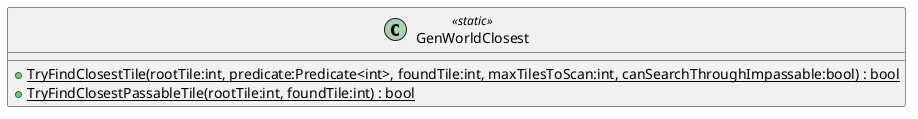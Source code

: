 @startuml
class GenWorldClosest <<static>> {
    + {static} TryFindClosestTile(rootTile:int, predicate:Predicate<int>, foundTile:int, maxTilesToScan:int, canSearchThroughImpassable:bool) : bool
    + {static} TryFindClosestPassableTile(rootTile:int, foundTile:int) : bool
}
@enduml

